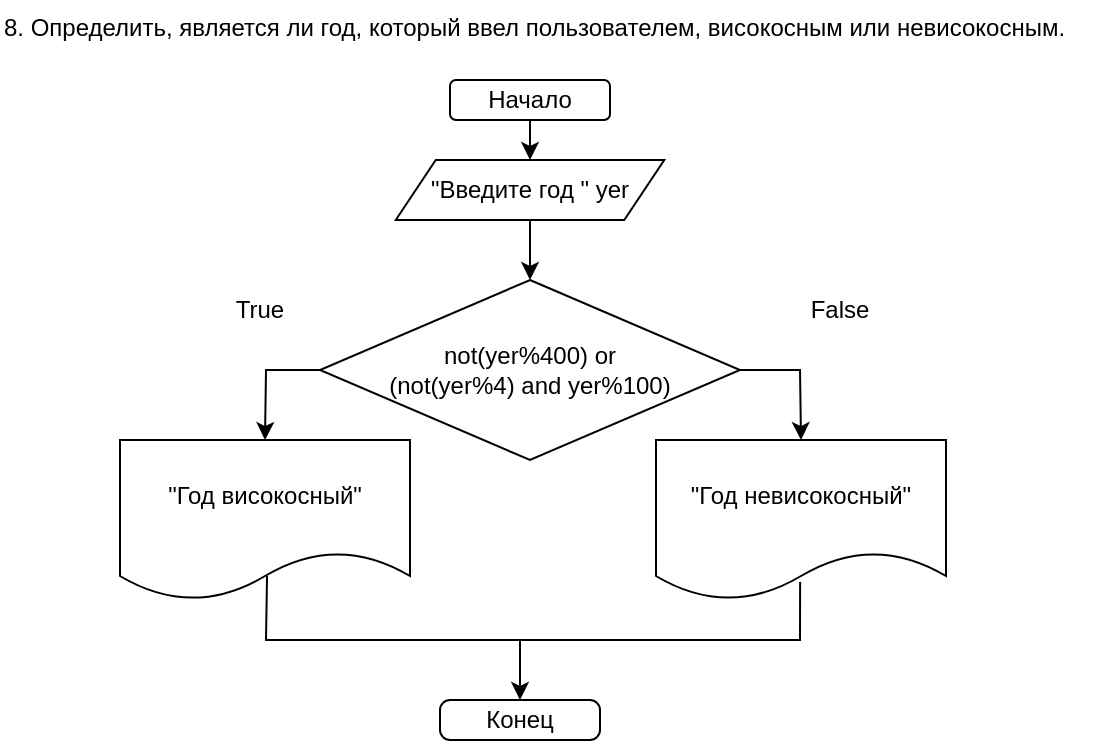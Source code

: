 <mxfile version="17.4.6" type="device"><diagram id="zISxnx_tDoDx4lW-wR7v" name="Страница 1"><mxGraphModel dx="1185" dy="555" grid="1" gridSize="10" guides="1" tooltips="1" connect="1" arrows="1" fold="1" page="1" pageScale="1" pageWidth="827" pageHeight="1169" math="0" shadow="0"><root><mxCell id="0"/><mxCell id="1" parent="0"/><mxCell id="2M9kgW-g-qbpn2OgurWe-2" value="Начало" style="rounded=1;whiteSpace=wrap;html=1;" parent="1" vertex="1"><mxGeometry x="265" y="70" width="80" height="20" as="geometry"/></mxCell><mxCell id="2M9kgW-g-qbpn2OgurWe-3" value="&quot;Введите год &quot; yer" style="shape=parallelogram;perimeter=parallelogramPerimeter;whiteSpace=wrap;html=1;fixedSize=1;" parent="1" vertex="1"><mxGeometry x="237.88" y="110" width="134.25" height="30" as="geometry"/></mxCell><mxCell id="2M9kgW-g-qbpn2OgurWe-9" value="&quot;Год високосный&quot;" style="shape=document;whiteSpace=wrap;html=1;boundedLbl=1;" parent="1" vertex="1"><mxGeometry x="100" y="250" width="145" height="80" as="geometry"/></mxCell><mxCell id="2M9kgW-g-qbpn2OgurWe-13" value="Конец" style="rounded=1;whiteSpace=wrap;html=1;arcSize=25;" parent="1" vertex="1"><mxGeometry x="260" y="380" width="80" height="20" as="geometry"/></mxCell><mxCell id="2M9kgW-g-qbpn2OgurWe-15" value="" style="endArrow=classic;html=1;rounded=0;exitX=0.5;exitY=1;exitDx=0;exitDy=0;entryX=0.5;entryY=0;entryDx=0;entryDy=0;" parent="1" source="2M9kgW-g-qbpn2OgurWe-2" target="2M9kgW-g-qbpn2OgurWe-3" edge="1"><mxGeometry width="50" height="50" relative="1" as="geometry"><mxPoint x="395" y="330" as="sourcePoint"/><mxPoint x="445" y="280" as="targetPoint"/></mxGeometry></mxCell><mxCell id="2M9kgW-g-qbpn2OgurWe-28" value="" style="endArrow=classic;html=1;rounded=0;entryX=0.5;entryY=0;entryDx=0;entryDy=0;exitX=0.507;exitY=0.85;exitDx=0;exitDy=0;exitPerimeter=0;" parent="1" source="2M9kgW-g-qbpn2OgurWe-9" target="2M9kgW-g-qbpn2OgurWe-13" edge="1"><mxGeometry width="50" height="50" relative="1" as="geometry"><mxPoint x="304.1" y="450" as="sourcePoint"/><mxPoint x="305.9" y="510" as="targetPoint"/><Array as="points"><mxPoint x="173" y="350"/><mxPoint x="300" y="350"/></Array></mxGeometry></mxCell><mxCell id="4Kf5hgN2pV6q_eX6LDPb-6" value="&quot;Год невисокосный&quot;" style="shape=document;whiteSpace=wrap;html=1;boundedLbl=1;" parent="1" vertex="1"><mxGeometry x="368" y="250" width="145" height="80" as="geometry"/></mxCell><mxCell id="4Kf5hgN2pV6q_eX6LDPb-7" value="not(yer%400) or&lt;br&gt;(not(yer%4) and yer%100)" style="rhombus;whiteSpace=wrap;html=1;rounded=0;" parent="1" vertex="1"><mxGeometry x="200" y="170" width="210" height="90" as="geometry"/></mxCell><mxCell id="4Kf5hgN2pV6q_eX6LDPb-9" value="" style="endArrow=classic;html=1;rounded=0;exitX=0;exitY=0.5;exitDx=0;exitDy=0;entryX=0.5;entryY=0;entryDx=0;entryDy=0;" parent="1" source="4Kf5hgN2pV6q_eX6LDPb-7" target="2M9kgW-g-qbpn2OgurWe-9" edge="1"><mxGeometry width="50" height="50" relative="1" as="geometry"><mxPoint x="450" y="290" as="sourcePoint"/><mxPoint x="500" y="240" as="targetPoint"/><Array as="points"><mxPoint x="173" y="215"/></Array></mxGeometry></mxCell><mxCell id="4Kf5hgN2pV6q_eX6LDPb-10" value="" style="endArrow=classic;html=1;rounded=0;exitX=1;exitY=0.5;exitDx=0;exitDy=0;entryX=0.5;entryY=0;entryDx=0;entryDy=0;" parent="1" source="4Kf5hgN2pV6q_eX6LDPb-7" target="4Kf5hgN2pV6q_eX6LDPb-6" edge="1"><mxGeometry width="50" height="50" relative="1" as="geometry"><mxPoint x="475" y="340" as="sourcePoint"/><mxPoint x="525" y="290" as="targetPoint"/><Array as="points"><mxPoint x="440" y="215"/></Array></mxGeometry></mxCell><mxCell id="4Kf5hgN2pV6q_eX6LDPb-12" value="" style="endArrow=none;html=1;rounded=0;entryX=0.497;entryY=0.888;entryDx=0;entryDy=0;entryPerimeter=0;" parent="1" target="4Kf5hgN2pV6q_eX6LDPb-6" edge="1"><mxGeometry width="50" height="50" relative="1" as="geometry"><mxPoint x="300" y="350" as="sourcePoint"/><mxPoint x="464.25" y="490" as="targetPoint"/><Array as="points"><mxPoint x="440" y="350"/></Array></mxGeometry></mxCell><mxCell id="4Kf5hgN2pV6q_eX6LDPb-13" value="True" style="text;html=1;strokeColor=none;fillColor=none;align=center;verticalAlign=middle;whiteSpace=wrap;rounded=0;" parent="1" vertex="1"><mxGeometry x="140" y="170" width="60" height="30" as="geometry"/></mxCell><mxCell id="4Kf5hgN2pV6q_eX6LDPb-14" value="False" style="text;html=1;strokeColor=none;fillColor=none;align=center;verticalAlign=middle;whiteSpace=wrap;rounded=0;" parent="1" vertex="1"><mxGeometry x="430" y="170" width="60" height="30" as="geometry"/></mxCell><mxCell id="4Kf5hgN2pV6q_eX6LDPb-18" value="8. Определить, является ли год, который ввел пользователем, високосным или невисокосным." style="text;whiteSpace=wrap;html=1;" parent="1" vertex="1"><mxGeometry x="40" y="30" width="550" height="40" as="geometry"/></mxCell><mxCell id="kY9BS2pL_BQ6hkXizZii-1" value="" style="endArrow=classic;html=1;rounded=0;exitX=0.5;exitY=1;exitDx=0;exitDy=0;entryX=0.5;entryY=0;entryDx=0;entryDy=0;" edge="1" parent="1" source="2M9kgW-g-qbpn2OgurWe-3" target="4Kf5hgN2pV6q_eX6LDPb-7"><mxGeometry width="50" height="50" relative="1" as="geometry"><mxPoint x="390" y="360" as="sourcePoint"/><mxPoint x="440" y="310" as="targetPoint"/></mxGeometry></mxCell></root></mxGraphModel></diagram></mxfile>